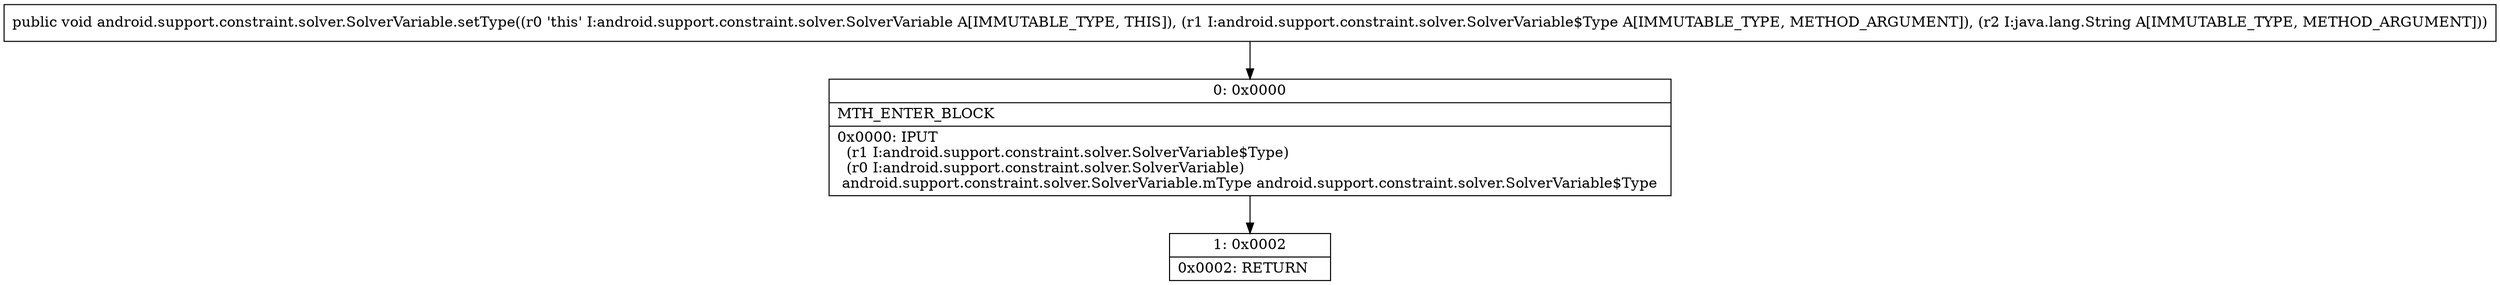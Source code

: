 digraph "CFG forandroid.support.constraint.solver.SolverVariable.setType(Landroid\/support\/constraint\/solver\/SolverVariable$Type;Ljava\/lang\/String;)V" {
Node_0 [shape=record,label="{0\:\ 0x0000|MTH_ENTER_BLOCK\l|0x0000: IPUT  \l  (r1 I:android.support.constraint.solver.SolverVariable$Type)\l  (r0 I:android.support.constraint.solver.SolverVariable)\l android.support.constraint.solver.SolverVariable.mType android.support.constraint.solver.SolverVariable$Type \l}"];
Node_1 [shape=record,label="{1\:\ 0x0002|0x0002: RETURN   \l}"];
MethodNode[shape=record,label="{public void android.support.constraint.solver.SolverVariable.setType((r0 'this' I:android.support.constraint.solver.SolverVariable A[IMMUTABLE_TYPE, THIS]), (r1 I:android.support.constraint.solver.SolverVariable$Type A[IMMUTABLE_TYPE, METHOD_ARGUMENT]), (r2 I:java.lang.String A[IMMUTABLE_TYPE, METHOD_ARGUMENT])) }"];
MethodNode -> Node_0;
Node_0 -> Node_1;
}

